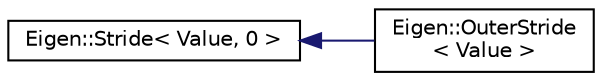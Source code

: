 digraph "Graphical Class Hierarchy"
{
  edge [fontname="Helvetica",fontsize="10",labelfontname="Helvetica",labelfontsize="10"];
  node [fontname="Helvetica",fontsize="10",shape=record];
  rankdir="LR";
  Node1 [label="Eigen::Stride\< Value, 0 \>",height=0.2,width=0.4,color="black", fillcolor="white", style="filled",URL="$class_eigen_1_1_stride.html"];
  Node1 -> Node2 [dir="back",color="midnightblue",fontsize="10",style="solid",fontname="Helvetica"];
  Node2 [label="Eigen::OuterStride\l\< Value \>",height=0.2,width=0.4,color="black", fillcolor="white", style="filled",URL="$class_eigen_1_1_outer_stride.html",tooltip="Convenience specialization of Stride to specify only an outer stride See class Map for some examples..."];
}
